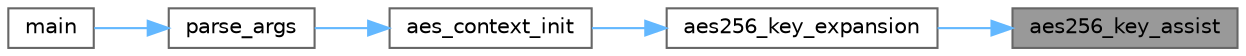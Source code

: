 digraph "aes256_key_assist"
{
 // LATEX_PDF_SIZE
  bgcolor="transparent";
  edge [fontname=Helvetica,fontsize=10,labelfontname=Helvetica,labelfontsize=10];
  node [fontname=Helvetica,fontsize=10,shape=box,height=0.2,width=0.4];
  rankdir="RL";
  Node1 [id="Node000001",label="aes256_key_assist",height=0.2,width=0.4,color="gray40", fillcolor="grey60", style="filled", fontcolor="black",tooltip="Helper function for AES-256 key expansion using AES-NI."];
  Node1 -> Node2 [id="edge1_Node000001_Node000002",dir="back",color="steelblue1",style="solid",tooltip=" "];
  Node2 [id="Node000002",label="aes256_key_expansion",height=0.2,width=0.4,color="grey40", fillcolor="white", style="filled",URL="$aes__key__expansion_8c.html#ad7e2d69e79706f8350c6eeffdb598508",tooltip="Expands a 256-bit AES user key into the encryption round key schedule."];
  Node2 -> Node3 [id="edge2_Node000002_Node000003",dir="back",color="steelblue1",style="solid",tooltip=" "];
  Node3 [id="Node000003",label="aes_context_init",height=0.2,width=0.4,color="grey40", fillcolor="white", style="filled",URL="$aes__context_8c.html#abbe62ddf0ade05cb8bf87e16db7bf568",tooltip="Initializes an AES context by expanding the encryption and decryption keys."];
  Node3 -> Node4 [id="edge3_Node000003_Node000004",dir="back",color="steelblue1",style="solid",tooltip=" "];
  Node4 [id="Node000004",label="parse_args",height=0.2,width=0.4,color="grey40", fillcolor="white", style="filled",URL="$main__utils_8c.html#a22dac9dd0ca41ea8bc43e9d7041700d6",tooltip="Parses command-line arguments into a main_args_t structure."];
  Node4 -> Node5 [id="edge4_Node000004_Node000005",dir="back",color="steelblue1",style="solid",tooltip=" "];
  Node5 [id="Node000005",label="main",height=0.2,width=0.4,color="grey40", fillcolor="white", style="filled",URL="$main_8c.html#a0ddf1224851353fc92bfbff6f499fa97",tooltip=" "];
}
